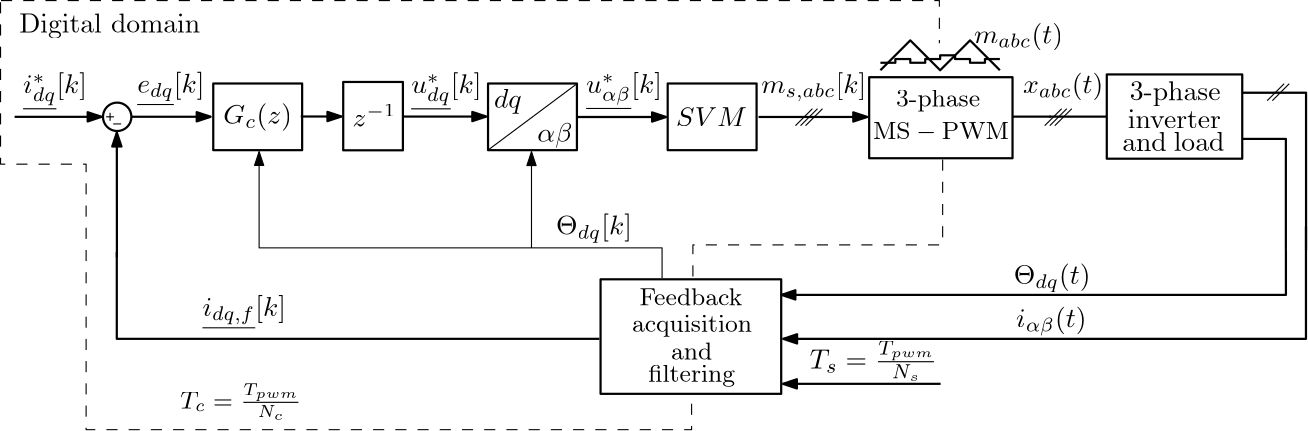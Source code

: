 <?xml version="1.0"?>
<!DOCTYPE ipe SYSTEM "ipe.dtd">
<ipe version="70215" creator="Ipe 7.2.15">
<info created="D:20200501134231" modified="D:20210530135805"/>
<ipestyle name="basic">
<symbol name="arrow/arc(spx)">
<path stroke="sym-stroke" fill="sym-stroke" pen="sym-pen">
0 0 m
-1 0.333 l
-1 -0.333 l
0 0 l
0 0 l
0 0 l
0 0 l
0 0 l
0 0 l
0 0 l
0 0 l
0 0 l
0 0 l
0 0 l
0 0 l
0 0 l
0 0 l
0 0 l
0 0 l
0 0 l
0 0 l
0 0 l
0 0 l
0 0 l
0 0 l
0 0 l
0 0 l
0 0 l
0 0 l
0 0 l
0 0 l
0 0 l
0 0 l
0 0 l
h
</path>
</symbol>
<symbol name="arrow/farc(spx)">
<path stroke="sym-stroke" fill="white" pen="sym-pen">
0 0 m
-1 0.333 l
-1 -0.333 l
0 0 l
0 0 l
0 0 l
0 0 l
0 0 l
0 0 l
0 0 l
0 0 l
0 0 l
0 0 l
0 0 l
0 0 l
0 0 l
0 0 l
0 0 l
0 0 l
0 0 l
0 0 l
0 0 l
0 0 l
0 0 l
0 0 l
0 0 l
0 0 l
0 0 l
0 0 l
0 0 l
0 0 l
0 0 l
0 0 l
0 0 l
h
</path>
</symbol>
<symbol name="arrow/ptarc(spx)">
<path stroke="sym-stroke" fill="sym-stroke" pen="sym-pen">
0 0 m
-1 0.333 l
-0.8 0 l
-1 -0.333 l
0 0 l
0 0 l
0 0 l
0 0 l
0 0 l
0 0 l
0 0 l
0 0 l
0 0 l
0 0 l
0 0 l
0 0 l
0 0 l
0 0 l
0 0 l
0 0 l
0 0 l
0 0 l
0 0 l
0 0 l
0 0 l
0 0 l
0 0 l
0 0 l
0 0 l
0 0 l
0 0 l
0 0 l
0 0 l
0 0 l
0 0 l
h
</path>
</symbol>
<symbol name="arrow/fptarc(spx)">
<path stroke="sym-stroke" fill="white" pen="sym-pen">
0 0 m
-1 0.333 l
-0.8 0 l
-1 -0.333 l
0 0 l
0 0 l
0 0 l
0 0 l
0 0 l
0 0 l
0 0 l
0 0 l
0 0 l
0 0 l
0 0 l
0 0 l
0 0 l
0 0 l
0 0 l
0 0 l
0 0 l
0 0 l
0 0 l
0 0 l
0 0 l
0 0 l
0 0 l
0 0 l
0 0 l
0 0 l
0 0 l
0 0 l
0 0 l
0 0 l
0 0 l
h
</path>
</symbol>
<symbol name="mark/circle(sx)" transformations="translations">
<path fill="sym-stroke">
0.6 0 0 0.6 0 0 e
0.4 0 0 0.4 0 0 e
</path>
</symbol>
<symbol name="mark/disk(sx)" transformations="translations">
<path fill="sym-stroke">
0.6 0 0 0.6 0 0 e
</path>
</symbol>
<symbol name="mark/fdisk(sfx)" transformations="translations">
<group>
<path fill="sym-fill">
0.5 0 0 0.5 0 0 e
</path>
<path fill="sym-stroke" fillrule="eofill">
0.6 0 0 0.6 0 0 e
0.4 0 0 0.4 0 0 e
</path>
</group>
</symbol>
<symbol name="mark/box(sx)" transformations="translations">
<path fill="sym-stroke" fillrule="eofill">
-0.6 -0.6 m
0.6 -0.6 l
0.6 0.6 l
-0.6 0.6 l
-0.6 -0.6 l
-0.6 -0.6 l
-0.6 -0.6 l
-0.6 -0.6 l
-0.6 -0.6 l
-0.6 -0.6 l
-0.6 -0.6 l
-0.6 -0.6 l
-0.6 -0.6 l
-0.6 -0.6 l
-0.6 -0.6 l
-0.6 -0.6 l
-0.6 -0.6 l
-0.6 -0.6 l
-0.6 -0.6 l
-0.6 -0.6 l
-0.6 -0.6 l
-0.6 -0.6 l
-0.6 -0.6 l
-0.6 -0.6 l
-0.6 -0.6 l
-0.6 -0.6 l
-0.6 -0.6 l
-0.6 -0.6 l
-0.6 -0.6 l
-0.6 -0.6 l
-0.6 -0.6 l
-0.6 -0.6 l
-0.6 -0.6 l
-0.6 -0.6 l
-0.6 -0.6 l
h
-0.4 -0.4 m
0.4 -0.4 l
0.4 0.4 l
-0.4 0.4 l
-0.4 -0.4 l
-0.4 -0.4 l
-0.4 -0.4 l
-0.4 -0.4 l
-0.4 -0.4 l
-0.4 -0.4 l
-0.4 -0.4 l
-0.4 -0.4 l
-0.4 -0.4 l
-0.4 -0.4 l
-0.4 -0.4 l
-0.4 -0.4 l
-0.4 -0.4 l
-0.4 -0.4 l
-0.4 -0.4 l
-0.4 -0.4 l
-0.4 -0.4 l
-0.4 -0.4 l
-0.4 -0.4 l
-0.4 -0.4 l
-0.4 -0.4 l
-0.4 -0.4 l
-0.4 -0.4 l
-0.4 -0.4 l
-0.4 -0.4 l
-0.4 -0.4 l
-0.4 -0.4 l
-0.4 -0.4 l
-0.4 -0.4 l
-0.4 -0.4 l
-0.4 -0.4 l
h
</path>
</symbol>
<symbol name="mark/square(sx)" transformations="translations">
<path fill="sym-stroke">
-0.6 -0.6 m
0.6 -0.6 l
0.6 0.6 l
-0.6 0.6 l
-0.6 -0.6 l
-0.6 -0.6 l
-0.6 -0.6 l
-0.6 -0.6 l
-0.6 -0.6 l
-0.6 -0.6 l
-0.6 -0.6 l
-0.6 -0.6 l
-0.6 -0.6 l
-0.6 -0.6 l
-0.6 -0.6 l
-0.6 -0.6 l
-0.6 -0.6 l
-0.6 -0.6 l
-0.6 -0.6 l
-0.6 -0.6 l
-0.6 -0.6 l
-0.6 -0.6 l
-0.6 -0.6 l
-0.6 -0.6 l
-0.6 -0.6 l
-0.6 -0.6 l
-0.6 -0.6 l
-0.6 -0.6 l
-0.6 -0.6 l
-0.6 -0.6 l
-0.6 -0.6 l
-0.6 -0.6 l
-0.6 -0.6 l
-0.6 -0.6 l
-0.6 -0.6 l
h
</path>
</symbol>
<symbol name="mark/fsquare(sfx)" transformations="translations">
<group>
<path fill="sym-fill">
-0.5 -0.5 m
0.5 -0.5 l
0.5 0.5 l
-0.5 0.5 l
-0.5 -0.5 l
-0.5 -0.5 l
-0.5 -0.5 l
-0.5 -0.5 l
-0.5 -0.5 l
-0.5 -0.5 l
-0.5 -0.5 l
-0.5 -0.5 l
-0.5 -0.5 l
-0.5 -0.5 l
-0.5 -0.5 l
-0.5 -0.5 l
-0.5 -0.5 l
-0.5 -0.5 l
-0.5 -0.5 l
-0.5 -0.5 l
-0.5 -0.5 l
-0.5 -0.5 l
-0.5 -0.5 l
-0.5 -0.5 l
-0.5 -0.5 l
-0.5 -0.5 l
-0.5 -0.5 l
-0.5 -0.5 l
-0.5 -0.5 l
-0.5 -0.5 l
-0.5 -0.5 l
-0.5 -0.5 l
-0.5 -0.5 l
-0.5 -0.5 l
-0.5 -0.5 l
h
</path>
<path fill="sym-stroke" fillrule="eofill">
-0.6 -0.6 m
0.6 -0.6 l
0.6 0.6 l
-0.6 0.6 l
-0.6 -0.6 l
-0.6 -0.6 l
-0.6 -0.6 l
-0.6 -0.6 l
-0.6 -0.6 l
-0.6 -0.6 l
-0.6 -0.6 l
-0.6 -0.6 l
-0.6 -0.6 l
-0.6 -0.6 l
-0.6 -0.6 l
-0.6 -0.6 l
-0.6 -0.6 l
-0.6 -0.6 l
-0.6 -0.6 l
-0.6 -0.6 l
-0.6 -0.6 l
-0.6 -0.6 l
-0.6 -0.6 l
-0.6 -0.6 l
-0.6 -0.6 l
-0.6 -0.6 l
-0.6 -0.6 l
-0.6 -0.6 l
-0.6 -0.6 l
-0.6 -0.6 l
-0.6 -0.6 l
-0.6 -0.6 l
-0.6 -0.6 l
-0.6 -0.6 l
-0.6 -0.6 l
h
-0.4 -0.4 m
0.4 -0.4 l
0.4 0.4 l
-0.4 0.4 l
-0.4 -0.4 l
-0.4 -0.4 l
-0.4 -0.4 l
-0.4 -0.4 l
-0.4 -0.4 l
-0.4 -0.4 l
-0.4 -0.4 l
-0.4 -0.4 l
-0.4 -0.4 l
-0.4 -0.4 l
-0.4 -0.4 l
-0.4 -0.4 l
-0.4 -0.4 l
-0.4 -0.4 l
-0.4 -0.4 l
-0.4 -0.4 l
-0.4 -0.4 l
-0.4 -0.4 l
-0.4 -0.4 l
-0.4 -0.4 l
-0.4 -0.4 l
-0.4 -0.4 l
-0.4 -0.4 l
-0.4 -0.4 l
-0.4 -0.4 l
-0.4 -0.4 l
-0.4 -0.4 l
-0.4 -0.4 l
-0.4 -0.4 l
-0.4 -0.4 l
-0.4 -0.4 l
h
</path>
</group>
</symbol>
<symbol name="mark/cross(sx)" transformations="translations">
<group>
<path fill="sym-stroke">
-0.43 -0.57 m
0.57 0.43 l
0.43 0.57 l
-0.57 -0.43 l
-0.43 -0.57 l
-0.43 -0.57 l
-0.43 -0.57 l
-0.43 -0.57 l
-0.43 -0.57 l
-0.43 -0.57 l
-0.43 -0.57 l
-0.43 -0.57 l
-0.43 -0.57 l
-0.43 -0.57 l
-0.43 -0.57 l
-0.43 -0.57 l
-0.43 -0.57 l
-0.43 -0.57 l
-0.43 -0.57 l
-0.43 -0.57 l
-0.43 -0.57 l
-0.43 -0.57 l
-0.43 -0.57 l
-0.43 -0.57 l
-0.43 -0.57 l
-0.43 -0.57 l
-0.43 -0.57 l
-0.43 -0.57 l
-0.43 -0.57 l
-0.43 -0.57 l
-0.43 -0.57 l
-0.43 -0.57 l
-0.43 -0.57 l
-0.43 -0.57 l
-0.43 -0.57 l
h
</path>
<path fill="sym-stroke">
-0.43 0.57 m
0.57 -0.43 l
0.43 -0.57 l
-0.57 0.43 l
-0.43 0.57 l
-0.43 0.57 l
-0.43 0.57 l
-0.43 0.57 l
-0.43 0.57 l
-0.43 0.57 l
-0.43 0.57 l
-0.43 0.57 l
-0.43 0.57 l
-0.43 0.57 l
-0.43 0.57 l
-0.43 0.57 l
-0.43 0.57 l
-0.43 0.57 l
-0.43 0.57 l
-0.43 0.57 l
-0.43 0.57 l
-0.43 0.57 l
-0.43 0.57 l
-0.43 0.57 l
-0.43 0.57 l
-0.43 0.57 l
-0.43 0.57 l
-0.43 0.57 l
-0.43 0.57 l
-0.43 0.57 l
-0.43 0.57 l
-0.43 0.57 l
-0.43 0.57 l
-0.43 0.57 l
-0.43 0.57 l
h
</path>
</group>
</symbol>
<symbol name="arrow/fnormal(spx)">
<path stroke="sym-stroke" fill="white" pen="sym-pen">
0 0 m
-1 0.333 l
-1 -0.333 l
0 0 l
0 0 l
0 0 l
0 0 l
0 0 l
0 0 l
0 0 l
0 0 l
0 0 l
0 0 l
0 0 l
0 0 l
0 0 l
0 0 l
0 0 l
0 0 l
0 0 l
0 0 l
0 0 l
0 0 l
0 0 l
0 0 l
0 0 l
0 0 l
0 0 l
0 0 l
0 0 l
0 0 l
0 0 l
0 0 l
0 0 l
h
</path>
</symbol>
<symbol name="arrow/pointed(spx)">
<path stroke="sym-stroke" fill="sym-stroke" pen="sym-pen">
0 0 m
-1 0.333 l
-0.8 0 l
-1 -0.333 l
0 0 l
0 0 l
0 0 l
0 0 l
0 0 l
0 0 l
0 0 l
0 0 l
0 0 l
0 0 l
0 0 l
0 0 l
0 0 l
0 0 l
0 0 l
0 0 l
0 0 l
0 0 l
0 0 l
0 0 l
0 0 l
0 0 l
0 0 l
0 0 l
0 0 l
0 0 l
0 0 l
0 0 l
0 0 l
0 0 l
0 0 l
h
</path>
</symbol>
<symbol name="arrow/fpointed(spx)">
<path stroke="sym-stroke" fill="white" pen="sym-pen">
0 0 m
-1 0.333 l
-0.8 0 l
-1 -0.333 l
0 0 l
0 0 l
0 0 l
0 0 l
0 0 l
0 0 l
0 0 l
0 0 l
0 0 l
0 0 l
0 0 l
0 0 l
0 0 l
0 0 l
0 0 l
0 0 l
0 0 l
0 0 l
0 0 l
0 0 l
0 0 l
0 0 l
0 0 l
0 0 l
0 0 l
0 0 l
0 0 l
0 0 l
0 0 l
0 0 l
0 0 l
h
</path>
</symbol>
<symbol name="arrow/linear(spx)">
<path stroke="sym-stroke" pen="sym-pen">
-1 0.333 m
0 0 l
-1 -0.333 l
</path>
</symbol>
<symbol name="arrow/fdouble(spx)">
<path stroke="sym-stroke" fill="white" pen="sym-pen">
0 0 m
-1 0.333 l
-1 -0.333 l
0 0 l
0 0 l
0 0 l
0 0 l
0 0 l
0 0 l
0 0 l
0 0 l
0 0 l
0 0 l
0 0 l
0 0 l
0 0 l
0 0 l
0 0 l
0 0 l
0 0 l
0 0 l
0 0 l
0 0 l
0 0 l
0 0 l
0 0 l
0 0 l
0 0 l
0 0 l
0 0 l
0 0 l
0 0 l
0 0 l
0 0 l
h
-1 0 m
-2 0.333 l
-2 -0.333 l
-1 0 l
-1 0 l
-1 0 l
-1 0 l
-1 0 l
-1 0 l
-1 0 l
-1 0 l
-1 0 l
-1 0 l
-1 0 l
-1 0 l
-1 0 l
-1 0 l
-1 0 l
-1 0 l
-1 0 l
-1 0 l
-1 0 l
-1 0 l
-1 0 l
-1 0 l
-1 0 l
-1 0 l
-1 0 l
-1 0 l
-1 0 l
-1 0 l
-1 0 l
-1 0 l
-1 0 l
h
</path>
</symbol>
<symbol name="arrow/double(spx)">
<path stroke="sym-stroke" fill="sym-stroke" pen="sym-pen">
0 0 m
-1 0.333 l
-1 -0.333 l
0 0 l
0 0 l
0 0 l
0 0 l
0 0 l
0 0 l
0 0 l
0 0 l
0 0 l
0 0 l
0 0 l
0 0 l
0 0 l
0 0 l
0 0 l
0 0 l
0 0 l
0 0 l
0 0 l
0 0 l
0 0 l
0 0 l
0 0 l
0 0 l
0 0 l
0 0 l
0 0 l
0 0 l
0 0 l
0 0 l
0 0 l
h
-1 0 m
-2 0.333 l
-2 -0.333 l
-1 0 l
-1 0 l
-1 0 l
-1 0 l
-1 0 l
-1 0 l
-1 0 l
-1 0 l
-1 0 l
-1 0 l
-1 0 l
-1 0 l
-1 0 l
-1 0 l
-1 0 l
-1 0 l
-1 0 l
-1 0 l
-1 0 l
-1 0 l
-1 0 l
-1 0 l
-1 0 l
-1 0 l
-1 0 l
-1 0 l
-1 0 l
-1 0 l
-1 0 l
-1 0 l
-1 0 l
h
</path>
</symbol>
<pen name="heavier" value="0.8"/>
<pen name="fat" value="1.2"/>
<pen name="ultrafat" value="2"/>
<symbolsize name="large" value="5"/>
<symbolsize name="small" value="2"/>
<symbolsize name="tiny" value="1.1"/>
<arrowsize name="large" value="10"/>
<arrowsize name="small" value="5"/>
<arrowsize name="tiny" value="3"/>
<color name="red" value="1 0 0"/>
<color name="green" value="0 1 0"/>
<color name="blue" value="0 0 1"/>
<color name="yellow" value="1 1 0"/>
<color name="orange" value="1 0.647 0"/>
<color name="gold" value="1 0.843 0"/>
<color name="purple" value="0.627 0.125 0.941"/>
<color name="gray" value="0.745"/>
<color name="brown" value="0.647 0.165 0.165"/>
<color name="navy" value="0 0 0.502"/>
<color name="pink" value="1 0.753 0.796"/>
<color name="seagreen" value="0.18 0.545 0.341"/>
<color name="turquoise" value="0.251 0.878 0.816"/>
<color name="violet" value="0.933 0.51 0.933"/>
<color name="darkblue" value="0 0 0.545"/>
<color name="darkcyan" value="0 0.545 0.545"/>
<color name="darkgray" value="0.663"/>
<color name="darkgreen" value="0 0.392 0"/>
<color name="darkmagenta" value="0.545 0 0.545"/>
<color name="darkorange" value="1 0.549 0"/>
<color name="darkred" value="0.545 0 0"/>
<color name="lightblue" value="0.678 0.847 0.902"/>
<color name="lightcyan" value="0.878 1 1"/>
<color name="lightgray" value="0.827"/>
<color name="lightgreen" value="0.565 0.933 0.565"/>
<color name="lightyellow" value="1 1 0.878"/>
<dashstyle name="dashed" value="[4] 0"/>
<dashstyle name="dotted" value="[1 3] 0"/>
<dashstyle name="dash dotted" value="[4 2 1 2] 0"/>
<dashstyle name="dash dot dotted" value="[4 2 1 2 1 2] 0"/>
<textsize name="large" value="\large"/>
<textsize name="Large" value="\Large"/>
<textsize name="LARGE" value="\LARGE"/>
<textsize name="huge" value="\huge"/>
<textsize name="Huge" value="\Huge"/>
<textsize name="small" value="\small"/>
<textsize name="footnote" value="\footnotesize"/>
<textsize name="tiny" value="\tiny"/>
<textstyle name="center" begin="\begin{center}" end="\end{center}"/>
<textstyle name="itemize" begin="\begin{itemize}" end="\end{itemize}"/>
<textstyle name="item" begin="\begin{itemize}\item{}" end="\end{itemize}"/>
<gridsize name="4 pts" value="4"/>
<gridsize name="8 pts (~3 mm)" value="8"/>
<gridsize name="16 pts (~6 mm)" value="16"/>
<gridsize name="32 pts (~12 mm)" value="32"/>
<gridsize name="10 pts (~3.5 mm)" value="10"/>
<gridsize name="20 pts (~7 mm)" value="20"/>
<gridsize name="14 pts (~5 mm)" value="14"/>
<gridsize name="28 pts (~10 mm)" value="28"/>
<gridsize name="56 pts (~20 mm)" value="56"/>
<anglesize name="90 deg" value="90"/>
<anglesize name="60 deg" value="60"/>
<anglesize name="45 deg" value="45"/>
<anglesize name="30 deg" value="30"/>
<anglesize name="22.5 deg" value="22.5"/>
<opacity name="10%" value="0.1"/>
<opacity name="30%" value="0.3"/>
<opacity name="50%" value="0.5"/>
<opacity name="75%" value="0.75"/>
<tiling name="falling" angle="-60" step="4" width="1"/>
<tiling name="rising" angle="30" step="4" width="1"/>
</ipestyle>
<page>
<layer name="alpha"/>
<layer name="beta"/>
<view layers="alpha beta" active="alpha"/>
<group layer="alpha" clip="48.4481 768.002 m
48.4481 604.741 l
528 604.741 l
528 768.002 l
48.4481 768.002 l
48.4481 768.002 l
h
">
<path matrix="1.3048 0 0 -0.508304 -132.604 1067.68" stroke="black" pen="heavier" arrow="normal/small">
144 684 m
168 684 l
</path>
<group matrix="1 0 0 1 -9.19232 0">
<text matrix="1 0 0 1 -16 4" transformations="translations" pos="168 716" stroke="black" type="label" width="24.712" height="7.473" depth="2.49" halign="center" valign="center" style="math">G_{c}(z)</text>
<path matrix="0.5 0 0 1 32 -16" stroke="black" pen="heavier">
208 748 m
208 724 l
272 724 l
272 748 l
208 748 l
208 748 l
208 748 l
208 748 l
208 748 l
208 748 l
208 748 l
208 748 l
208 748 l
208 748 l
208 748 l
208 748 l
208 748 l
208 748 l
208 748 l
208 748 l
208 748 l
208 748 l
208 748 l
208 748 l
208 748 l
208 748 l
208 748 l
208 748 l
208 748 l
208 748 l
208 748 l
208 748 l
208 748 l
208 748 l
208 748 l
208 748 l
h
</path>
</group>
<path matrix="-0.00103712 1.86767 -0.377797 0.00742655 350.684 395.472" stroke="black" pen="heavier" arrow="normal/small">
144 684 m
168 684 l
</path>
<text matrix="1 0 0 1 -44.3584 12.6621" transformations="translations" pos="168 716" stroke="black" type="label" width="24.221" height="7.475" depth="4.84" halign="right" valign="baseline" style="math">\underline{e_{dq}} [k]</text>
<text matrix="1 0 0 1 55.3417 12.4417" transformations="translations" pos="168 716" stroke="black" type="label" width="25.285" height="7.472" depth="6.17" halign="right" valign="baseline" style="math">\underline{u_{dq}^*} [k]</text>
<group matrix="0.64 0 0 0.64 25.6643 259.2">
<path matrix="1 0 0 1 -72 36" stroke="black" pen="heavier">
8 0 0 8 176 684 e
</path>
<group matrix="0.5 0 0 0.5 36 440">
<path stroke="black" cap="1" join="1">
124 560 m
132 560 l
</path>
<path matrix="0 1 -1 0 688 432" stroke="black" cap="1" join="1">
124 560 m
132 560 l
</path>
</group>
<group matrix="0.5 0 0 0.5 34 436">
<path matrix="1 0 0 1 12 0" stroke="black" cap="1" join="1">
124 560 m
132 560 l
</path>
</group>
</group>
<path matrix="1.06776 0 0 1.61213 62.057 -434.854" fill="white">
206.818 740.077 m
206.818 738.923 l
204.793 738.923 l
204.793 740.077 l
206.818 740.077 l
206.818 740.077 l
206.818 740.077 l
206.818 740.077 l
206.818 740.077 l
206.818 740.077 l
206.818 740.077 l
206.818 740.077 l
206.818 740.077 l
206.818 740.077 l
206.818 740.077 l
206.818 740.077 l
206.818 740.077 l
206.818 740.077 l
206.818 740.077 l
206.818 740.077 l
206.818 740.077 l
206.818 740.077 l
206.818 740.077 l
206.818 740.077 l
206.818 740.077 l
206.818 740.077 l
206.818 740.077 l
206.818 740.077 l
206.818 740.077 l
206.818 740.077 l
206.818 740.077 l
206.818 740.077 l
h
</path>
<text matrix="0.362827 0 0 1 75.8386 -98.6019" transformations="translations" pos="168 716" stroke="black" type="label" width="43.725" height="8.888" depth="4.04" halign="center" valign="center" size="small" style="math">T_c = \frac{T_{pwm}}{N_c} </text>
<path matrix="1 0 0 1 -52.7953 0" stroke="black">
123.093 634.088 m
123.093 634.088 l
123.093 634.088 l
123.093 634.088 l
123.093 634.088 l
123.093 634.088 l
123.093 634.088 l
123.093 634.088 l
123.093 634.088 l
123.093 634.088 l
123.093 634.088 l
123.093 634.088 l
123.093 634.088 l
123.093 634.088 l
123.093 634.088 l
123.093 634.088 l
123.093 634.088 l
123.093 634.088 l
123.093 634.088 l
123.093 634.088 l
123.093 634.088 l
123.093 634.088 l
123.093 634.088 l
123.093 634.088 l
h
</path>
<path matrix="1.06776 0 0 1.61213 61.127 -433.148" fill="white">
206.818 740.077 m
206.818 738.923 l
204.793 738.923 l
204.793 740.077 l
206.818 740.077 l
206.818 740.077 l
206.818 740.077 l
206.818 740.077 l
206.818 740.077 l
206.818 740.077 l
206.818 740.077 l
206.818 740.077 l
206.818 740.077 l
206.818 740.077 l
206.818 740.077 l
206.818 740.077 l
206.818 740.077 l
206.818 740.077 l
206.818 740.077 l
206.818 740.077 l
206.818 740.077 l
206.818 740.077 l
206.818 740.077 l
206.818 740.077 l
206.818 740.077 l
206.818 740.077 l
206.818 740.077 l
206.818 740.077 l
206.818 740.077 l
206.818 740.077 l
h
</path>
<path matrix="0 1 -1 0 1109.43 619.58" stroke="black" pen="heavier">
80 712 m
80 712 l
</path>
<text matrix="1 0 0 1 279.253 12.4501" transformations="translations" pos="168 716" stroke="black" type="label" width="28.924" height="7.473" depth="2.49" halign="right" valign="baseline" style="math">x_{abc} (t)</text>
<text matrix="1 0 0 1 -86.6321 12.4657" transformations="translations" pos="168 716" stroke="black" type="label" width="23.014" height="7.472" depth="6.17" halign="right" valign="baseline" style="math">\underline{i_{dq}^*} [k]</text>
<text matrix="1 0 0 1 -15.0441 -67.712" transformations="translations" pos="168 716" stroke="black" type="label" width="30.047" height="7.475" depth="4.84" halign="right" valign="baseline" style="math">\underline{i_{dq,f}} [k]</text>
<path matrix="0.762205 0 0 -248.236 22.4505 179459.62" stroke="black" pen="heavier" arrow="normal/small">
98.4519 720.039 m
135.672 720.039 l
</path>
<path matrix="0.83301 0 0 12.3858 55.1215 -8197.43" stroke="black" pen="heavier" arrow="normal/small">
167.962 719.98 m
204.019 719.98 l
</path>
<path matrix="-2.56126 0 0 2.487 1216.61 -652.748" stroke="black" pen="heavier">
300 552 m
308 552 l
308 552 l
</path>
<path matrix="-1.73801 0 0 0.238546 949.746 588.398" stroke="black" pen="heavier">
300 552 m
308 552 l
308 552 l
</path>
<group matrix="1 0 0 1 -32.2093 0">
<path matrix="0.5 0 0 1 153.939 -16.0004" stroke="black" pen="heavier">
208 748 m
208 724 l
272 724 l
272 748 l
208 748 l
208 748 l
208 748 l
208 748 l
208 748 l
208 748 l
208 748 l
208 748 l
208 748 l
208 748 l
208 748 l
208 748 l
208 748 l
208 748 l
208 748 l
208 748 l
208 748 l
208 748 l
208 748 l
208 748 l
208 748 l
208 748 l
208 748 l
208 748 l
208 748 l
208 748 l
208 748 l
208 748 l
208 748 l
208 748 l
208 748 l
208 748 l
208 748 l
h
</path>
<path stroke="black">
257.931 708.032 m
289.991 731.948 l
</path>
<text matrix="1 0 0 1 97.0429 9.72582" transformations="translations" pos="168 716" stroke="black" type="label" width="9.99" height="6.926" depth="1.93" halign="center" valign="center" style="math">dq</text>
<text matrix="1 0 0 1 113.981 -2.44078" transformations="translations" pos="168 716" stroke="black" type="label" width="12.571" height="6.926" depth="1.93" halign="center" valign="center" style="math">\alpha \beta</text>
</group>
<text matrix="1 0 0 1 120.329 12.577" transformations="translations" pos="168 716" stroke="black" type="label" width="27.292" height="7.472" depth="6.17" halign="right" valign="baseline" style="math">\underline{u_{\alpha \beta}^*} [k]</text>
<path matrix="0.887728 0 0 2.45737 108.675 -1049.32" stroke="black" pen="heavier" arrow="normal/small">
167.962 719.98 m
204.019 719.98 l
</path>
<path matrix="1.0843 0 0 -36.9548 140.996 27326.67" stroke="black" pen="heavier" arrow="normal/small">
167.962 719.98 m
204.019 719.98 l
</path>
<text matrix="1 0 0 1 193.869 12.5052" transformations="translations" pos="168 716" stroke="black" type="label" width="37.792" height="7.472" depth="2.85" halign="right" valign="baseline" style="math">m_{s,abc}[k]</text>
<group matrix="1 0 0 1 54.7473 0">
<path stroke="black">
281.641 716.813 m
287.754 722.926 l
</path>
<path matrix="1 0 0 1 1.84238 0.00021953" stroke="black">
281.641 716.813 m
287.754 722.926 l
</path>
<path matrix="1 0 0 1 3.64337 -0.00005891" stroke="black">
281.641 716.813 m
287.754 722.926 l
</path>
</group>
<group matrix="1 0 0 1 144.482 -0.0001087">
<path stroke="black">
281.641 716.813 m
287.754 722.926 l
</path>
<path matrix="1 0 0 1 1.84238 0.00021953" stroke="black">
281.641 716.813 m
287.754 722.926 l
</path>
<path matrix="1 0 0 1 3.64337 -0.00005891" stroke="black">
281.641 716.813 m
287.754 722.926 l
</path>
</group>
<path matrix="2.39681 0 0 1.01085 -599.112 -7.29155" stroke="black" pen="heavier">
457.467 711.627 m
463.976 711.627 l
463.976 672.111 l
</path>
<path matrix="1.64686 0 0 1 -256.139 0" stroke="black" pen="heavier">
457.622 728.673 m
471.414 728.673 l
471.414 671.956 l
</path>
<path matrix="8.95563 0 0 0.674104 -3692.4 219.066" stroke="black" pen="heavier" arrow="normal/small">
469.578 672.195 m
469.578 648.018 l
449.301 648.018 l
</path>
<path matrix="6.19088 0 0 0.994253 -2450.66 12.3346" stroke="black" pen="heavier" arrow="normal/small">
479.874 672.093 m
479.874 631.359 l
449.476 631.359 l
</path>
<text matrix="1 0 0 1 274.629 -56.2047" transformations="translations" pos="168 716" stroke="black" type="label" width="27.642" height="7.472" depth="2.85" halign="right" valign="baseline" style="math">\Theta_{dq}(t)</text>
<text matrix="1 0 0 1 273.167 -71.7663" transformations="translations" pos="168 716" stroke="black" type="label" width="25.332" height="7.472" depth="2.85" halign="right" valign="baseline" style="math">i_{\alpha \beta} (t)</text>
<text matrix="1 0 0 1 109.537 -38.3953" transformations="translations" pos="168 716" stroke="black" type="label" width="27.331" height="7.472" depth="2.85" halign="right" valign="baseline" style="math">\Theta_{dq} [k]</text>
<group matrix="1 0 0 1 44.3006 0.324587">
<path matrix="1 0 0 1 180.274 8.67751" stroke="black">
281.641 716.813 m
287.754 722.926 l
</path>
<path matrix="1 0 0 1 182.117 8.67773" stroke="black">
281.641 716.813 m
287.754 722.926 l
</path>
</group>
<path matrix="0.538497 0 0 0.883478 81.8387 82.2225" stroke="black" arrow="normal/small">
383.56 656.207 m
383.56 668.499 l
114.169 668.499 l
114.169 707.731 l
</path>
<path matrix="0.33195 0 0 0.889249 181.09 78.3513" stroke="black" arrow="normal/small">
181.604 668.448 m
181.604 707.454 l
</path>
<path matrix="1.04852 0 0 1.05217 20.843 -33.3949" stroke="black" pen="heavier">
233.646 640.085 m
67.9439 640.085 l
67.9439 669.803 l
</path>
<group matrix="1 0 0 1 53.3563 0">
<path matrix="0.084 0 0 0.084 308.254 709.89" stroke="black" pen="heavier">
64 320 m
192 448 l
320 320 l
448 448 l
576 320 l
</path>
<path matrix="0.084 0 0 0.084 308.254 712.578" stroke="black" pen="heavier">
64 320 m
128 320 l
128 336 l
192 336 l
192 320 l
256 320 l
256 336 l
320 336 l
320 352 l
384 352 l
384 336 l
448 336 l
448 320 l
512 320 l
512 336 l
576 336 l
576 336 l
</path>
</group>
<path matrix="1.11083 0 0 2.69249 24.0101 -1264.23" stroke="black" dash="dashed">
23.7559 752.495 m
327.863 752.495 l
327.863 746.793 l
</path>
<text matrix="1 0 0 1 -78.4468 36.8912" transformations="translations" pos="168 716" stroke="black" type="label" width="65.172" height="6.926" depth="1.93" halign="center" valign="center">Digital domain</text>
<path matrix="1.01604 0 0 1.71787 54.9057 -623.466" stroke="black" pen="heavier">
208 748 m
208 724 l
272 724 l
272 748 l
208 748 l
208 748 l
208 748 l
208 748 l
208 748 l
208 748 l
208 748 l
208 748 l
208 748 l
208 748 l
208 748 l
208 748 l
208 748 l
208 748 l
208 748 l
208 748 l
208 748 l
208 748 l
208 748 l
208 748 l
208 748 l
208 748 l
208 748 l
208 748 l
208 748 l
208 748 l
208 748 l
208 748 l
208 748 l
208 748 l
208 748 l
208 748 l
208 748 l
208 748 l
h
</path>
<group matrix="1 0 0 1 -6.21863 0">
<text matrix="0.580523 0 0 1.6 207.472 -490.343" transformations="translations" pos="168 716" stroke="black" type="label" width="36.996" height="6.227" depth="0" halign="center" valign="center" size="small">Feedback</text>
<text matrix="0.580523 0 0 1.6 207.86 -500.857" transformations="translations" pos="168 716" stroke="black" type="label" width="43.312" height="6.003" depth="1.74" halign="center" valign="center" size="small">acquisition</text>
<text matrix="0.580523 0 0 1.6 207.737 -509.81" transformations="translations" pos="168 716" stroke="black" type="label" width="14.847" height="6.227" depth="0" halign="center" valign="center" size="small">and</text>
<text matrix="0.580523 0 0 1.6 207.737 -518.731" transformations="translations" pos="168 716" stroke="black" type="label" width="31.254" height="6.23" depth="1.74" halign="center" valign="center" size="small">filtering</text>
</group>
<path matrix="1.12722 0 0 1.00277 -34.3583 -2.10623" stroke="black" dash="dashed">
75.0475 761.259 m
75.0475 703.114 l
102.373 703.114 l
102.373 607.795 l
295.746 607.795 l
295.746 619.556 l
</path>
<path matrix="1.11217 0 0 0.995021 -33.5942 3.29441" stroke="black" dash="dashed">
380.323 704.84 m
380.323 673.957 l
299.483 673.957 l
299.483 661.67 l
</path>
<group matrix="1 0 0 1 -54.4184 -79.4447">
<text matrix="1 0 0 1 71.209 84" transformations="translations" pos="168 716" stroke="black" type="label" width="15.767" height="8.11" depth="0" halign="center" valign="center" style="math">z^{-1}</text>
<path matrix="0.335775 0 0 1.02553 158.171 44.9003" stroke="black" pen="heavier">
208 748 m
208 724 l
272 724 l
272 748 l
208 748 l
208 748 l
208 748 l
208 748 l
208 748 l
208 748 l
208 748 l
208 748 l
208 748 l
208 748 l
208 748 l
208 748 l
208 748 l
208 748 l
208 748 l
208 748 l
208 748 l
208 748 l
208 748 l
208 748 l
208 748 l
208 748 l
208 748 l
208 748 l
208 748 l
208 748 l
208 748 l
208 748 l
208 748 l
208 748 l
208 748 l
208 748 l
208 748 l
h
</path>
</group>
<text matrix="1 0 0 1 264.678 30.4136" transformations="translations" pos="168 716" stroke="black" type="label" width="31.977" height="7.473" depth="2.49" halign="right" valign="baseline" style="math">m_{abc}(t)</text>
<group matrix="1 0 0 1 7.36483 0">
<text matrix="0.362827 0 0 1 322.004 -1.29491" transformations="translations" pos="168 716" stroke="black" type="label" width="52.088" height="6.127" depth="0.83" halign="center" valign="center" size="small">$\mathrm{MS-PWM}$
</text>
<path matrix="0.806393 0 0 1.21514 187.841 -174.662" stroke="black" pen="heavier">
208 748 m
208 724 l
272 724 l
272 748 l
208 748 l
208 748 l
208 748 l
208 748 l
208 748 l
208 748 l
208 748 l
208 748 l
208 748 l
208 748 l
208 748 l
208 748 l
208 748 l
208 748 l
208 748 l
208 748 l
208 748 l
208 748 l
208 748 l
208 748 l
208 748 l
208 748 l
208 748 l
208 748 l
208 748 l
208 748 l
208 748 l
208 748 l
208 748 l
208 748 l
208 748 l
208 748 l
208 748 l
h
</path>
<text matrix="0.362827 0 0 1 320.976 9.9332" transformations="translations" pos="168 716" stroke="black" type="label" width="33.332" height="6.23" depth="1.74" halign="center" valign="center" size="small">3-phase
</text>
</group>
<path matrix="0.405122 0 0 13.5809 90.2654 -9057.86" stroke="black" pen="heavier" arrow="normal/small">
167.962 719.98 m
204.019 719.98 l
</path>
<path matrix="1.53224 0 0 26.0377 -176.66 -15619.8" stroke="black" pen="heavier" arrow="normal/small">
368.941 623.852 m
331.917 623.852 l
</path>
<text matrix="1 0 0 1 219.455 -86.651" transformations="translations" pos="168 716" stroke="black" type="label" width="45.921" height="9.821" depth="4.43" halign="right" valign="baseline" style="math">T_s = \frac{T_{pwm}}{N_s}</text>
<group matrix="1 0 0 1 0 -4.19013">
<path matrix="0.841044 0 0 0.780474 89.6849 152.458" stroke="black" pen="heavier">
426.607 752.086 m
426.607 713.231 l
484.587 713.231 l
484.587 752.086 l
426.607 752.086 l
426.607 752.086 l
426.607 752.086 l
426.607 752.086 l
426.607 752.086 l
426.607 752.086 l
426.607 752.086 l
h
</path>
<group>
<text matrix="0 1 -1 0 1254.72 560.367" transformations="translations" pos="169.797 781.645" stroke="black" type="label" width="32.711" height="6.926" depth="1.93" halign="center" valign="baseline">3-phase</text>
<text matrix="0 1 -1 0 1254.47 550.295" transformations="translations" pos="169.797 781.645" stroke="black" type="label" width="33.541" height="6.654" depth="0" halign="center" valign="baseline">inverter</text>
<text matrix="0 1 -1 0 1243.69 542.121" transformations="translations" pos="169.797 781.645" stroke="black" type="label" width="16.051" height="6.918" depth="0" halign="center" valign="baseline">and</text>
<text matrix="0 1 -1 0 1263.32 542.178" transformations="translations" pos="169.797 781.645" stroke="black" type="label" width="18.265" height="6.918" depth="0" halign="center" valign="baseline">load</text>
</group>
</group>
<text matrix="1 0 0 1 138.167 4.00041" transformations="translations" pos="168 716" stroke="black" type="label" width="25.46" height="6.808" depth="0" halign="center" valign="center" style="math">SVM</text>
<path matrix="0.5 0 0 1 186.406 -15.9996" stroke="black" pen="heavier">
208 748 m
208 724 l
272 724 l
272 748 l
208 748 l
208 748 l
208 748 l
208 748 l
208 748 l
208 748 l
208 748 l
208 748 l
208 748 l
208 748 l
208 748 l
208 748 l
208 748 l
208 748 l
208 748 l
208 748 l
208 748 l
208 748 l
208 748 l
208 748 l
208 748 l
208 748 l
208 748 l
208 748 l
208 748 l
208 748 l
208 748 l
208 748 l
208 748 l
208 748 l
208 748 l
208 748 l
208 748 l
h
</path>
</group>
</page>
</ipe>

